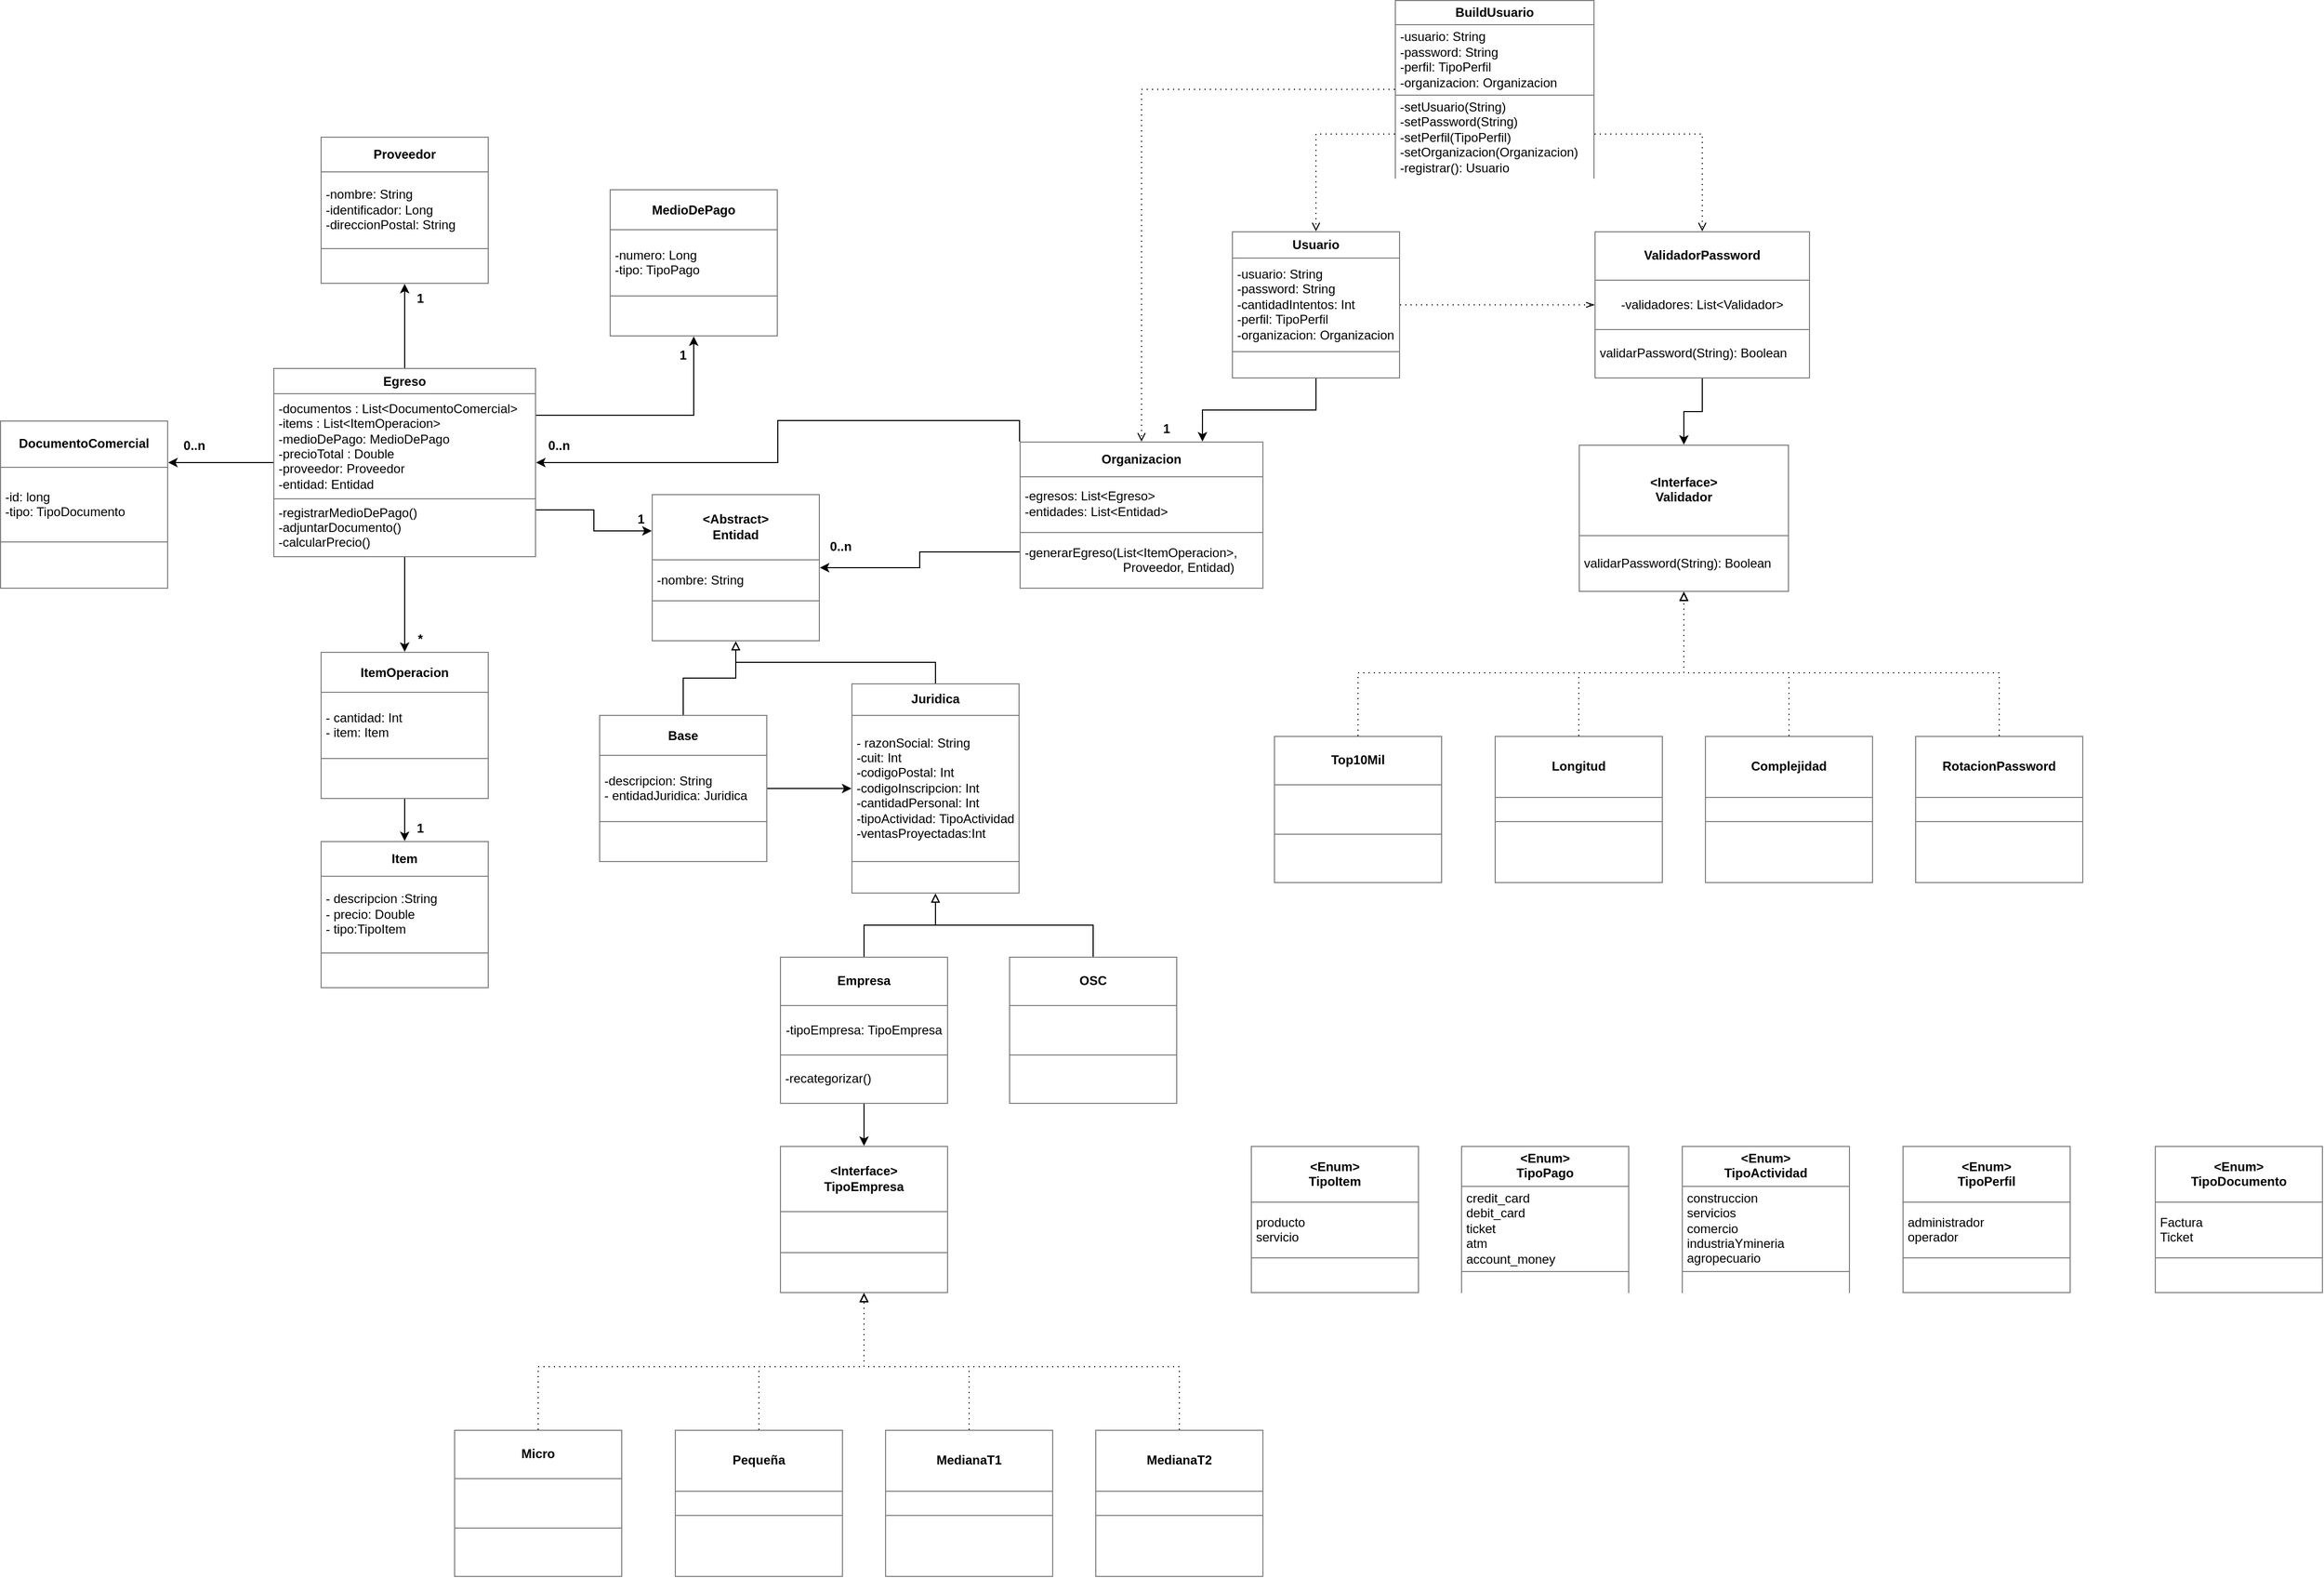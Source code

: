 <mxfile version="13.0.1" type="device"><diagram id="C5RBs43oDa-KdzZeNtuy" name="Page-1"><mxGraphModel dx="3930" dy="2695" grid="1" gridSize="10" guides="1" tooltips="1" connect="1" arrows="1" fold="1" page="1" pageScale="1" pageWidth="2336" pageHeight="1654" math="0" shadow="0"><root><mxCell id="WIyWlLk6GJQsqaUBKTNV-0"/><mxCell id="WIyWlLk6GJQsqaUBKTNV-1" parent="WIyWlLk6GJQsqaUBKTNV-0"/><mxCell id="IGZ9V1pA-fBzqYKsGPED-33" style="edgeStyle=orthogonalEdgeStyle;rounded=0;orthogonalLoop=1;jettySize=auto;html=1;exitX=0.5;exitY=1;exitDx=0;exitDy=0;endArrow=classic;endFill=1;entryX=0.5;entryY=0;entryDx=0;entryDy=0;" parent="WIyWlLk6GJQsqaUBKTNV-1" source="IGZ9V1pA-fBzqYKsGPED-2" target="2_mHJWGtBeyhrtmDmb0h-0" edge="1"><mxGeometry relative="1" as="geometry"/></mxCell><mxCell id="IGZ9V1pA-fBzqYKsGPED-34" style="edgeStyle=orthogonalEdgeStyle;rounded=0;orthogonalLoop=1;jettySize=auto;html=1;exitX=1;exitY=0.75;exitDx=0;exitDy=0;entryX=0;entryY=0.25;entryDx=0;entryDy=0;endArrow=classic;endFill=1;" parent="WIyWlLk6GJQsqaUBKTNV-1" source="IGZ9V1pA-fBzqYKsGPED-2" target="IGZ9V1pA-fBzqYKsGPED-11" edge="1"><mxGeometry relative="1" as="geometry"/></mxCell><mxCell id="IGZ9V1pA-fBzqYKsGPED-36" style="edgeStyle=orthogonalEdgeStyle;rounded=0;orthogonalLoop=1;jettySize=auto;html=1;exitX=0;exitY=0.5;exitDx=0;exitDy=0;entryX=1;entryY=0.25;entryDx=0;entryDy=0;endArrow=classic;endFill=1;" parent="WIyWlLk6GJQsqaUBKTNV-1" source="IGZ9V1pA-fBzqYKsGPED-2" target="IGZ9V1pA-fBzqYKsGPED-4" edge="1"><mxGeometry relative="1" as="geometry"/></mxCell><mxCell id="IGZ9V1pA-fBzqYKsGPED-37" style="edgeStyle=orthogonalEdgeStyle;rounded=0;orthogonalLoop=1;jettySize=auto;html=1;exitX=1;exitY=0.25;exitDx=0;exitDy=0;entryX=0.5;entryY=1;entryDx=0;entryDy=0;endArrow=classic;endFill=1;" parent="WIyWlLk6GJQsqaUBKTNV-1" source="IGZ9V1pA-fBzqYKsGPED-2" target="IGZ9V1pA-fBzqYKsGPED-10" edge="1"><mxGeometry relative="1" as="geometry"/></mxCell><mxCell id="IGZ9V1pA-fBzqYKsGPED-38" style="edgeStyle=orthogonalEdgeStyle;rounded=0;orthogonalLoop=1;jettySize=auto;html=1;exitX=0.5;exitY=0;exitDx=0;exitDy=0;endArrow=classic;endFill=1;" parent="WIyWlLk6GJQsqaUBKTNV-1" source="IGZ9V1pA-fBzqYKsGPED-2" target="IGZ9V1pA-fBzqYKsGPED-3" edge="1"><mxGeometry relative="1" as="geometry"/></mxCell><mxCell id="IGZ9V1pA-fBzqYKsGPED-2" value="&lt;table border=&quot;1&quot; width=&quot;100%&quot; cellpadding=&quot;4&quot; style=&quot;width: 100% ; height: 100% ; border-collapse: collapse&quot;&gt;&lt;tbody&gt;&lt;tr&gt;&lt;th align=&quot;center&quot;&gt;Egreso&lt;/th&gt;&lt;/tr&gt;&lt;tr&gt;&lt;td&gt;-documentos : List&amp;lt;DocumentoComercial&amp;gt;&lt;br&gt;-items : List&amp;lt;ItemOperacion&amp;gt;&lt;br&gt;-medioDePago: MedioDePago&lt;br&gt;-precioTotal : Double&lt;br&gt;-proveedor: Proveedor&lt;br&gt;-entidad: Entidad&lt;/td&gt;&lt;/tr&gt;&lt;tr&gt;&lt;td&gt;-registrarMedioDePago()&lt;br&gt;-adjuntarDocumento()&lt;br&gt;-calcularPrecio()&lt;/td&gt;&lt;/tr&gt;&lt;/tbody&gt;&lt;/table&gt;" style="text;html=1;strokeColor=none;fillColor=none;overflow=fill;" parent="WIyWlLk6GJQsqaUBKTNV-1" vertex="1"><mxGeometry x="310" y="450" width="250" height="180" as="geometry"/></mxCell><mxCell id="IGZ9V1pA-fBzqYKsGPED-3" value="&lt;table border=&quot;1&quot; width=&quot;100%&quot; cellpadding=&quot;4&quot; style=&quot;width: 100% ; height: 100% ; border-collapse: collapse&quot;&gt;&lt;tbody&gt;&lt;tr&gt;&lt;th align=&quot;center&quot;&gt;Proveedor&lt;/th&gt;&lt;/tr&gt;&lt;tr&gt;&lt;td&gt;-nombre: String&lt;br&gt;-identificador: Long&lt;br&gt;-direccionPostal: String&lt;/td&gt;&lt;/tr&gt;&lt;tr&gt;&lt;td align=&quot;center&quot;&gt;&lt;br&gt;&lt;/td&gt;&lt;/tr&gt;&lt;/tbody&gt;&lt;/table&gt;" style="text;html=1;strokeColor=none;fillColor=none;overflow=fill;" parent="WIyWlLk6GJQsqaUBKTNV-1" vertex="1"><mxGeometry x="355" y="230" width="160" height="140" as="geometry"/></mxCell><mxCell id="IGZ9V1pA-fBzqYKsGPED-4" value="&lt;table border=&quot;1&quot; width=&quot;100%&quot; cellpadding=&quot;4&quot; style=&quot;width: 100% ; height: 100% ; border-collapse: collapse&quot;&gt;&lt;tbody&gt;&lt;tr&gt;&lt;th align=&quot;center&quot;&gt;DocumentoComercial&lt;/th&gt;&lt;/tr&gt;&lt;tr&gt;&lt;td&gt;-id: long&lt;br&gt;-tipo: TipoDocumento&lt;/td&gt;&lt;/tr&gt;&lt;tr&gt;&lt;td align=&quot;center&quot;&gt;&lt;br&gt;&lt;/td&gt;&lt;/tr&gt;&lt;/tbody&gt;&lt;/table&gt;" style="text;html=1;strokeColor=none;fillColor=none;overflow=fill;" parent="WIyWlLk6GJQsqaUBKTNV-1" vertex="1"><mxGeometry x="50" y="500" width="160" height="160" as="geometry"/></mxCell><mxCell id="IGZ9V1pA-fBzqYKsGPED-5" value="&lt;table border=&quot;1&quot; width=&quot;100%&quot; cellpadding=&quot;4&quot; style=&quot;width: 100% ; height: 100% ; border-collapse: collapse&quot;&gt;&lt;tbody&gt;&lt;tr&gt;&lt;th align=&quot;center&quot;&gt;Item&lt;/th&gt;&lt;/tr&gt;&lt;tr&gt;&lt;td&gt;- descripcion :String&lt;br&gt;- precio: Double&lt;br&gt;- tipo:TipoItem&lt;/td&gt;&lt;/tr&gt;&lt;tr&gt;&lt;td align=&quot;center&quot;&gt;&lt;br&gt;&lt;/td&gt;&lt;/tr&gt;&lt;/tbody&gt;&lt;/table&gt;" style="text;html=1;strokeColor=none;fillColor=none;overflow=fill;" parent="WIyWlLk6GJQsqaUBKTNV-1" vertex="1"><mxGeometry x="355" y="900" width="160" height="140" as="geometry"/></mxCell><mxCell id="IGZ9V1pA-fBzqYKsGPED-8" value="&lt;table border=&quot;1&quot; width=&quot;100%&quot; cellpadding=&quot;4&quot; style=&quot;width: 100% ; height: 100% ; border-collapse: collapse&quot;&gt;&lt;tbody&gt;&lt;tr&gt;&lt;th align=&quot;center&quot;&gt;&amp;lt;Enum&amp;gt;&lt;br&gt;TipoItem&lt;br&gt;&lt;/th&gt;&lt;/tr&gt;&lt;tr&gt;&lt;td&gt;producto&lt;br&gt;servicio&lt;/td&gt;&lt;/tr&gt;&lt;tr&gt;&lt;td align=&quot;center&quot;&gt;&lt;br&gt;&lt;/td&gt;&lt;/tr&gt;&lt;/tbody&gt;&lt;/table&gt;" style="text;html=1;strokeColor=none;fillColor=none;overflow=fill;" parent="WIyWlLk6GJQsqaUBKTNV-1" vertex="1"><mxGeometry x="1240" y="1190" width="160" height="140" as="geometry"/></mxCell><mxCell id="IGZ9V1pA-fBzqYKsGPED-9" value="&lt;table border=&quot;1&quot; width=&quot;100%&quot; cellpadding=&quot;4&quot; style=&quot;width: 100% ; height: 100% ; border-collapse: collapse&quot;&gt;&lt;tbody&gt;&lt;tr&gt;&lt;th align=&quot;center&quot;&gt;&amp;lt;Enum&amp;gt;&lt;br&gt;TipoPago&lt;/th&gt;&lt;/tr&gt;&lt;tr&gt;&lt;td&gt;&lt;span style=&quot;font-size: 12.25px&quot;&gt;credit_card&lt;br&gt;&lt;/span&gt;debit_card&lt;br&gt;ticket&lt;br&gt;atm&lt;br&gt;account_money&lt;br&gt;&lt;/td&gt;&lt;/tr&gt;&lt;tr&gt;&lt;td align=&quot;center&quot;&gt;&lt;br&gt;&lt;/td&gt;&lt;/tr&gt;&lt;/tbody&gt;&lt;/table&gt;" style="text;html=1;strokeColor=none;fillColor=none;overflow=fill;" parent="WIyWlLk6GJQsqaUBKTNV-1" vertex="1"><mxGeometry x="1440" y="1190" width="160" height="140" as="geometry"/></mxCell><mxCell id="IGZ9V1pA-fBzqYKsGPED-10" value="&lt;table border=&quot;1&quot; width=&quot;100%&quot; cellpadding=&quot;4&quot; style=&quot;width: 100% ; height: 100% ; border-collapse: collapse&quot;&gt;&lt;tbody&gt;&lt;tr&gt;&lt;th align=&quot;center&quot;&gt;MedioDePago&lt;/th&gt;&lt;/tr&gt;&lt;tr&gt;&lt;td&gt;-numero: Long&lt;br&gt;-tipo: TipoPago&lt;/td&gt;&lt;/tr&gt;&lt;tr&gt;&lt;td align=&quot;center&quot;&gt;&lt;br&gt;&lt;/td&gt;&lt;/tr&gt;&lt;/tbody&gt;&lt;/table&gt;" style="text;html=1;strokeColor=none;fillColor=none;overflow=fill;" parent="WIyWlLk6GJQsqaUBKTNV-1" vertex="1"><mxGeometry x="630" y="280" width="160" height="140" as="geometry"/></mxCell><mxCell id="IGZ9V1pA-fBzqYKsGPED-11" value="&lt;table border=&quot;1&quot; width=&quot;100%&quot; cellpadding=&quot;4&quot; style=&quot;width: 100% ; height: 100% ; border-collapse: collapse&quot;&gt;&lt;tbody&gt;&lt;tr&gt;&lt;th align=&quot;center&quot;&gt;&amp;lt;Abstract&amp;gt;&lt;br&gt;Entidad&lt;/th&gt;&lt;/tr&gt;&lt;tr&gt;&lt;td&gt;-nombre: String&lt;/td&gt;&lt;/tr&gt;&lt;tr&gt;&lt;td align=&quot;center&quot;&gt;&lt;br&gt;&lt;/td&gt;&lt;/tr&gt;&lt;/tbody&gt;&lt;/table&gt;" style="text;html=1;strokeColor=none;fillColor=none;overflow=fill;" parent="WIyWlLk6GJQsqaUBKTNV-1" vertex="1"><mxGeometry x="670" y="570" width="160" height="140" as="geometry"/></mxCell><mxCell id="IGZ9V1pA-fBzqYKsGPED-15" value="" style="edgeStyle=orthogonalEdgeStyle;rounded=0;orthogonalLoop=1;jettySize=auto;html=1;" parent="WIyWlLk6GJQsqaUBKTNV-1" source="IGZ9V1pA-fBzqYKsGPED-12" target="IGZ9V1pA-fBzqYKsGPED-14" edge="1"><mxGeometry relative="1" as="geometry"/></mxCell><mxCell id="ZgGTMpGVi06m981hyCcq-0" style="edgeStyle=orthogonalEdgeStyle;rounded=0;orthogonalLoop=1;jettySize=auto;html=1;exitX=0.5;exitY=0;exitDx=0;exitDy=0;entryX=0.5;entryY=1;entryDx=0;entryDy=0;endArrow=block;endFill=0;" parent="WIyWlLk6GJQsqaUBKTNV-1" source="IGZ9V1pA-fBzqYKsGPED-12" target="IGZ9V1pA-fBzqYKsGPED-11" edge="1"><mxGeometry relative="1" as="geometry"/></mxCell><mxCell id="IGZ9V1pA-fBzqYKsGPED-12" value="&lt;table border=&quot;1&quot; width=&quot;100%&quot; cellpadding=&quot;4&quot; style=&quot;width: 100% ; height: 100% ; border-collapse: collapse&quot;&gt;&lt;tbody&gt;&lt;tr&gt;&lt;th align=&quot;center&quot;&gt;Base&lt;/th&gt;&lt;/tr&gt;&lt;tr&gt;&lt;td&gt;-descripcion: String&lt;br&gt;- entidadJuridica: Juridica&lt;/td&gt;&lt;/tr&gt;&lt;tr&gt;&lt;td align=&quot;center&quot;&gt;&lt;br&gt;&lt;/td&gt;&lt;/tr&gt;&lt;/tbody&gt;&lt;/table&gt;" style="text;html=1;strokeColor=none;fillColor=none;overflow=fill;" parent="WIyWlLk6GJQsqaUBKTNV-1" vertex="1"><mxGeometry x="620" y="780" width="160" height="140" as="geometry"/></mxCell><mxCell id="ZgGTMpGVi06m981hyCcq-4" style="edgeStyle=orthogonalEdgeStyle;rounded=0;orthogonalLoop=1;jettySize=auto;html=1;exitX=0.5;exitY=0;exitDx=0;exitDy=0;entryX=0.5;entryY=1;entryDx=0;entryDy=0;endArrow=block;endFill=0;" parent="WIyWlLk6GJQsqaUBKTNV-1" source="IGZ9V1pA-fBzqYKsGPED-14" target="IGZ9V1pA-fBzqYKsGPED-11" edge="1"><mxGeometry relative="1" as="geometry"><Array as="points"><mxPoint x="940" y="730"/><mxPoint x="750" y="730"/></Array></mxGeometry></mxCell><mxCell id="IGZ9V1pA-fBzqYKsGPED-14" value="&lt;table border=&quot;1&quot; width=&quot;100%&quot; cellpadding=&quot;4&quot; style=&quot;width: 100% ; height: 100% ; border-collapse: collapse&quot;&gt;&lt;tbody&gt;&lt;tr&gt;&lt;th align=&quot;center&quot;&gt;Juridica&lt;/th&gt;&lt;/tr&gt;&lt;tr&gt;&lt;td&gt;- razonSocial: String&lt;br&gt;-cuit: Int&lt;br&gt;-codigoPostal: Int&lt;br&gt;-codigoInscripcion: Int&lt;br&gt;-cantidadPersonal: Int&lt;br&gt;-tipoActividad: TipoActividad&lt;br&gt;-ventasProyectadas:Int&lt;/td&gt;&lt;/tr&gt;&lt;tr&gt;&lt;td align=&quot;center&quot;&gt;&lt;br&gt;&lt;/td&gt;&lt;/tr&gt;&lt;/tbody&gt;&lt;/table&gt;" style="text;html=1;strokeColor=none;fillColor=none;overflow=fill;" parent="WIyWlLk6GJQsqaUBKTNV-1" vertex="1"><mxGeometry x="860" y="750" width="160" height="200" as="geometry"/></mxCell><mxCell id="IGZ9V1pA-fBzqYKsGPED-16" value="&lt;table border=&quot;1&quot; width=&quot;100%&quot; cellpadding=&quot;4&quot; style=&quot;width: 100% ; height: 100% ; border-collapse: collapse&quot;&gt;&lt;tbody&gt;&lt;tr&gt;&lt;th align=&quot;center&quot;&gt;&amp;lt;Enum&amp;gt;&lt;br&gt;TipoActividad&lt;/th&gt;&lt;/tr&gt;&lt;tr&gt;&lt;td&gt;construccion&lt;br&gt;servicios&lt;br&gt;comercio&lt;br&gt;industriaYmineria&lt;br&gt;agropecuario&lt;/td&gt;&lt;/tr&gt;&lt;tr&gt;&lt;td align=&quot;center&quot;&gt;&lt;br&gt;&lt;/td&gt;&lt;/tr&gt;&lt;/tbody&gt;&lt;/table&gt;" style="text;html=1;strokeColor=none;fillColor=none;overflow=fill;" parent="WIyWlLk6GJQsqaUBKTNV-1" vertex="1"><mxGeometry x="1650" y="1190" width="160" height="140" as="geometry"/></mxCell><mxCell id="IGZ9V1pA-fBzqYKsGPED-27" style="edgeStyle=orthogonalEdgeStyle;rounded=0;orthogonalLoop=1;jettySize=auto;html=1;entryX=0.5;entryY=1;entryDx=0;entryDy=0;endArrow=block;endFill=0;" parent="WIyWlLk6GJQsqaUBKTNV-1" source="IGZ9V1pA-fBzqYKsGPED-17" target="IGZ9V1pA-fBzqYKsGPED-14" edge="1"><mxGeometry relative="1" as="geometry"/></mxCell><mxCell id="ZgGTMpGVi06m981hyCcq-23" style="edgeStyle=orthogonalEdgeStyle;rounded=0;orthogonalLoop=1;jettySize=auto;html=1;exitX=0.5;exitY=1;exitDx=0;exitDy=0;entryX=0.5;entryY=0;entryDx=0;entryDy=0;startArrow=none;startFill=0;endArrow=classic;endFill=1;" parent="WIyWlLk6GJQsqaUBKTNV-1" source="IGZ9V1pA-fBzqYKsGPED-17" target="ZgGTMpGVi06m981hyCcq-20" edge="1"><mxGeometry relative="1" as="geometry"/></mxCell><mxCell id="IGZ9V1pA-fBzqYKsGPED-17" value="&lt;table border=&quot;1&quot; width=&quot;100%&quot; cellpadding=&quot;4&quot; style=&quot;width: 100% ; height: 100% ; border-collapse: collapse&quot;&gt;&lt;tbody&gt;&lt;tr&gt;&lt;th align=&quot;center&quot;&gt;Empresa&lt;/th&gt;&lt;/tr&gt;&lt;tr&gt;&lt;td align=&quot;center&quot;&gt;-tipoEmpresa: TipoEmpresa&lt;/td&gt;&lt;/tr&gt;&lt;tr&gt;&lt;td&gt;-recategorizar()&lt;/td&gt;&lt;/tr&gt;&lt;/tbody&gt;&lt;/table&gt;" style="text;html=1;strokeColor=none;fillColor=none;overflow=fill;" parent="WIyWlLk6GJQsqaUBKTNV-1" vertex="1"><mxGeometry x="792" y="1010" width="160" height="140" as="geometry"/></mxCell><mxCell id="IGZ9V1pA-fBzqYKsGPED-28" style="edgeStyle=orthogonalEdgeStyle;rounded=0;orthogonalLoop=1;jettySize=auto;html=1;endArrow=block;endFill=0;" parent="WIyWlLk6GJQsqaUBKTNV-1" source="IGZ9V1pA-fBzqYKsGPED-18" edge="1"><mxGeometry relative="1" as="geometry"><mxPoint x="940" y="950" as="targetPoint"/><Array as="points"><mxPoint x="1090" y="980"/><mxPoint x="940" y="980"/></Array></mxGeometry></mxCell><mxCell id="IGZ9V1pA-fBzqYKsGPED-18" value="&lt;table border=&quot;1&quot; width=&quot;100%&quot; cellpadding=&quot;4&quot; style=&quot;width: 100% ; height: 100% ; border-collapse: collapse&quot;&gt;&lt;tbody&gt;&lt;tr&gt;&lt;th align=&quot;center&quot;&gt;OSC&lt;/th&gt;&lt;/tr&gt;&lt;tr&gt;&lt;td align=&quot;center&quot;&gt;&lt;br&gt;&lt;/td&gt;&lt;/tr&gt;&lt;tr&gt;&lt;td align=&quot;center&quot;&gt;&lt;br&gt;&lt;/td&gt;&lt;/tr&gt;&lt;/tbody&gt;&lt;/table&gt;" style="text;html=1;strokeColor=none;fillColor=none;overflow=fill;" parent="WIyWlLk6GJQsqaUBKTNV-1" vertex="1"><mxGeometry x="1010" y="1010" width="160" height="140" as="geometry"/></mxCell><mxCell id="IGZ9V1pA-fBzqYKsGPED-23" style="edgeStyle=orthogonalEdgeStyle;rounded=0;orthogonalLoop=1;jettySize=auto;html=1;entryX=0.5;entryY=1;entryDx=0;entryDy=0;endArrow=block;endFill=0;dashed=1;dashPattern=1 4;" parent="WIyWlLk6GJQsqaUBKTNV-1" source="IGZ9V1pA-fBzqYKsGPED-19" target="ZgGTMpGVi06m981hyCcq-10" edge="1"><mxGeometry relative="1" as="geometry"><Array as="points"><mxPoint x="1342" y="740"/><mxPoint x="1652" y="740"/></Array></mxGeometry></mxCell><mxCell id="IGZ9V1pA-fBzqYKsGPED-19" value="&lt;table border=&quot;1&quot; width=&quot;100%&quot; cellpadding=&quot;4&quot; style=&quot;width: 100% ; height: 100% ; border-collapse: collapse&quot;&gt;&lt;tbody&gt;&lt;tr&gt;&lt;th align=&quot;center&quot;&gt;Top10Mil&lt;/th&gt;&lt;/tr&gt;&lt;tr&gt;&lt;td align=&quot;center&quot;&gt;&lt;br&gt;&lt;/td&gt;&lt;/tr&gt;&lt;tr&gt;&lt;td align=&quot;center&quot;&gt;&lt;br&gt;&lt;/td&gt;&lt;/tr&gt;&lt;/tbody&gt;&lt;/table&gt;" style="text;html=1;strokeColor=none;fillColor=none;overflow=fill;" parent="WIyWlLk6GJQsqaUBKTNV-1" vertex="1"><mxGeometry x="1262" y="800" width="160" height="140" as="geometry"/></mxCell><mxCell id="IGZ9V1pA-fBzqYKsGPED-24" style="edgeStyle=orthogonalEdgeStyle;rounded=0;orthogonalLoop=1;jettySize=auto;html=1;endArrow=block;endFill=0;entryX=0.5;entryY=1;entryDx=0;entryDy=0;dashed=1;dashPattern=1 4;" parent="WIyWlLk6GJQsqaUBKTNV-1" source="IGZ9V1pA-fBzqYKsGPED-20" target="ZgGTMpGVi06m981hyCcq-10" edge="1"><mxGeometry relative="1" as="geometry"><mxPoint x="930" y="1120" as="targetPoint"/><Array as="points"><mxPoint x="1552" y="740"/><mxPoint x="1652" y="740"/></Array></mxGeometry></mxCell><mxCell id="IGZ9V1pA-fBzqYKsGPED-20" value="&lt;table border=&quot;1&quot; width=&quot;100%&quot; cellpadding=&quot;4&quot; style=&quot;width: 100% ; height: 100% ; border-collapse: collapse&quot;&gt;&lt;tbody&gt;&lt;tr&gt;&lt;th align=&quot;center&quot;&gt;Longitud&lt;/th&gt;&lt;/tr&gt;&lt;tr&gt;&lt;td align=&quot;center&quot;&gt;&lt;/td&gt;&lt;/tr&gt;&lt;tr&gt;&lt;td align=&quot;center&quot;&gt;&lt;br&gt;&lt;/td&gt;&lt;/tr&gt;&lt;/tbody&gt;&lt;/table&gt;" style="text;html=1;strokeColor=none;fillColor=none;overflow=fill;" parent="WIyWlLk6GJQsqaUBKTNV-1" vertex="1"><mxGeometry x="1472" y="800" width="160" height="140" as="geometry"/></mxCell><mxCell id="IGZ9V1pA-fBzqYKsGPED-25" style="edgeStyle=orthogonalEdgeStyle;rounded=0;orthogonalLoop=1;jettySize=auto;html=1;endArrow=block;endFill=0;entryX=0.5;entryY=1;entryDx=0;entryDy=0;dashed=1;dashPattern=1 4;" parent="WIyWlLk6GJQsqaUBKTNV-1" source="IGZ9V1pA-fBzqYKsGPED-21" target="ZgGTMpGVi06m981hyCcq-10" edge="1"><mxGeometry relative="1" as="geometry"><mxPoint x="930" y="1120" as="targetPoint"/><Array as="points"><mxPoint x="1752" y="740"/><mxPoint x="1652" y="740"/></Array></mxGeometry></mxCell><mxCell id="IGZ9V1pA-fBzqYKsGPED-21" value="&lt;table border=&quot;1&quot; width=&quot;100%&quot; cellpadding=&quot;4&quot; style=&quot;width: 100% ; height: 100% ; border-collapse: collapse&quot;&gt;&lt;tbody&gt;&lt;tr&gt;&lt;th align=&quot;center&quot;&gt;Complejidad&lt;/th&gt;&lt;/tr&gt;&lt;tr&gt;&lt;td align=&quot;center&quot;&gt;&lt;/td&gt;&lt;/tr&gt;&lt;tr&gt;&lt;td align=&quot;center&quot;&gt;&lt;br&gt;&lt;/td&gt;&lt;/tr&gt;&lt;/tbody&gt;&lt;/table&gt;" style="text;html=1;strokeColor=none;fillColor=none;overflow=fill;" parent="WIyWlLk6GJQsqaUBKTNV-1" vertex="1"><mxGeometry x="1672" y="800" width="160" height="140" as="geometry"/></mxCell><mxCell id="IGZ9V1pA-fBzqYKsGPED-26" style="edgeStyle=orthogonalEdgeStyle;rounded=0;orthogonalLoop=1;jettySize=auto;html=1;endArrow=block;endFill=0;exitX=0.5;exitY=0;exitDx=0;exitDy=0;entryX=0.5;entryY=1;entryDx=0;entryDy=0;dashed=1;dashPattern=1 4;" parent="WIyWlLk6GJQsqaUBKTNV-1" source="IGZ9V1pA-fBzqYKsGPED-22" target="ZgGTMpGVi06m981hyCcq-10" edge="1"><mxGeometry relative="1" as="geometry"><mxPoint x="930" y="1100.0" as="targetPoint"/><mxPoint x="1310" y="1240.0" as="sourcePoint"/><Array as="points"><mxPoint x="1952" y="740"/><mxPoint x="1652" y="740"/></Array></mxGeometry></mxCell><mxCell id="IGZ9V1pA-fBzqYKsGPED-22" value="&lt;table border=&quot;1&quot; width=&quot;100%&quot; cellpadding=&quot;4&quot; style=&quot;width: 100% ; height: 100% ; border-collapse: collapse&quot;&gt;&lt;tbody&gt;&lt;tr&gt;&lt;th align=&quot;center&quot;&gt;RotacionPassword&lt;/th&gt;&lt;/tr&gt;&lt;tr&gt;&lt;td align=&quot;center&quot;&gt;&lt;/td&gt;&lt;/tr&gt;&lt;tr&gt;&lt;td align=&quot;center&quot;&gt;&lt;br&gt;&lt;/td&gt;&lt;/tr&gt;&lt;/tbody&gt;&lt;/table&gt;" style="text;html=1;strokeColor=none;fillColor=none;overflow=fill;" parent="WIyWlLk6GJQsqaUBKTNV-1" vertex="1"><mxGeometry x="1872" y="800" width="160" height="140" as="geometry"/></mxCell><mxCell id="ZgGTMpGVi06m981hyCcq-21" style="edgeStyle=orthogonalEdgeStyle;rounded=0;orthogonalLoop=1;jettySize=auto;html=1;exitX=1;exitY=0.5;exitDx=0;exitDy=0;entryX=0;entryY=0.5;entryDx=0;entryDy=0;dashed=1;dashPattern=1 4;startArrow=none;startFill=0;endArrow=openThin;endFill=0;" parent="WIyWlLk6GJQsqaUBKTNV-1" source="IGZ9V1pA-fBzqYKsGPED-29" target="ZgGTMpGVi06m981hyCcq-11" edge="1"><mxGeometry relative="1" as="geometry"/></mxCell><mxCell id="IGZ9V1pA-fBzqYKsGPED-29" value="&lt;table border=&quot;1&quot; width=&quot;100%&quot; cellpadding=&quot;4&quot; style=&quot;width: 100% ; height: 100% ; border-collapse: collapse&quot;&gt;&lt;tbody&gt;&lt;tr&gt;&lt;th align=&quot;center&quot;&gt;Usuario&lt;/th&gt;&lt;/tr&gt;&lt;tr&gt;&lt;td&gt;-usuario: String&lt;br&gt;-password: String&lt;br&gt;-cantidadIntentos: Int&lt;br&gt;-perfil: TipoPerfil&lt;br&gt;-organizacion: Organizacion&lt;/td&gt;&lt;/tr&gt;&lt;tr&gt;&lt;td&gt;&lt;br&gt;&lt;/td&gt;&lt;/tr&gt;&lt;/tbody&gt;&lt;/table&gt;" style="text;html=1;strokeColor=none;fillColor=none;overflow=fill;" parent="WIyWlLk6GJQsqaUBKTNV-1" vertex="1"><mxGeometry x="1222" y="320" width="160" height="140" as="geometry"/></mxCell><mxCell id="IGZ9V1pA-fBzqYKsGPED-30" value="&lt;table border=&quot;1&quot; width=&quot;100%&quot; cellpadding=&quot;4&quot; style=&quot;width: 100% ; height: 100% ; border-collapse: collapse&quot;&gt;&lt;tbody&gt;&lt;tr&gt;&lt;th align=&quot;center&quot;&gt;&amp;lt;Enum&amp;gt;&lt;br&gt;TipoPerfil&lt;/th&gt;&lt;/tr&gt;&lt;tr&gt;&lt;td&gt;administrador&lt;br&gt;operador&lt;/td&gt;&lt;/tr&gt;&lt;tr&gt;&lt;td align=&quot;center&quot;&gt;&lt;br&gt;&lt;/td&gt;&lt;/tr&gt;&lt;/tbody&gt;&lt;/table&gt;" style="text;html=1;strokeColor=none;fillColor=none;overflow=fill;" parent="WIyWlLk6GJQsqaUBKTNV-1" vertex="1"><mxGeometry x="1860" y="1190" width="160" height="140" as="geometry"/></mxCell><mxCell id="IGZ9V1pA-fBzqYKsGPED-40" value="1" style="text;align=center;fontStyle=1;verticalAlign=middle;spacingLeft=3;spacingRight=3;strokeColor=none;rotatable=0;points=[[0,0.5],[1,0.5]];portConstraint=eastwest;" parent="WIyWlLk6GJQsqaUBKTNV-1" vertex="1"><mxGeometry x="650" y="580" width="20" height="26" as="geometry"/></mxCell><mxCell id="IGZ9V1pA-fBzqYKsGPED-41" value="1" style="text;align=center;fontStyle=1;verticalAlign=middle;spacingLeft=3;spacingRight=3;strokeColor=none;rotatable=0;points=[[0,0.5],[1,0.5]];portConstraint=eastwest;" parent="WIyWlLk6GJQsqaUBKTNV-1" vertex="1"><mxGeometry x="690" y="424" width="20" height="26" as="geometry"/></mxCell><mxCell id="IGZ9V1pA-fBzqYKsGPED-43" value="1" style="text;align=center;fontStyle=1;verticalAlign=middle;spacingLeft=3;spacingRight=3;strokeColor=none;rotatable=0;points=[[0,0.5],[1,0.5]];portConstraint=eastwest;" parent="WIyWlLk6GJQsqaUBKTNV-1" vertex="1"><mxGeometry x="440" y="370" width="20" height="26" as="geometry"/></mxCell><mxCell id="IGZ9V1pA-fBzqYKsGPED-44" value="0..n" style="text;align=center;fontStyle=1;verticalAlign=middle;spacingLeft=3;spacingRight=3;strokeColor=none;rotatable=0;points=[[0,0.5],[1,0.5]];portConstraint=eastwest;" parent="WIyWlLk6GJQsqaUBKTNV-1" vertex="1"><mxGeometry x="210" y="510" width="50" height="26" as="geometry"/></mxCell><mxCell id="IGZ9V1pA-fBzqYKsGPED-45" value="*" style="text;align=center;fontStyle=1;verticalAlign=middle;spacingLeft=3;spacingRight=3;strokeColor=none;rotatable=0;points=[[0,0.5],[1,0.5]];portConstraint=eastwest;" parent="WIyWlLk6GJQsqaUBKTNV-1" vertex="1"><mxGeometry x="440" y="694" width="20" height="26" as="geometry"/></mxCell><mxCell id="2_mHJWGtBeyhrtmDmb0h-2" value="" style="edgeStyle=orthogonalEdgeStyle;rounded=0;orthogonalLoop=1;jettySize=auto;html=1;" parent="WIyWlLk6GJQsqaUBKTNV-1" source="2_mHJWGtBeyhrtmDmb0h-0" target="IGZ9V1pA-fBzqYKsGPED-5" edge="1"><mxGeometry relative="1" as="geometry"><mxPoint x="275" y="790" as="targetPoint"/></mxGeometry></mxCell><mxCell id="2_mHJWGtBeyhrtmDmb0h-0" value="&lt;table border=&quot;1&quot; width=&quot;100%&quot; cellpadding=&quot;4&quot; style=&quot;width: 100% ; height: 100% ; border-collapse: collapse&quot;&gt;&lt;tbody&gt;&lt;tr&gt;&lt;th align=&quot;center&quot;&gt;ItemOperacion&lt;/th&gt;&lt;/tr&gt;&lt;tr&gt;&lt;td&gt;- cantidad: Int&lt;br&gt;- item: Item&lt;/td&gt;&lt;/tr&gt;&lt;tr&gt;&lt;td align=&quot;center&quot;&gt;&lt;br&gt;&lt;/td&gt;&lt;/tr&gt;&lt;/tbody&gt;&lt;/table&gt;" style="text;html=1;strokeColor=none;fillColor=none;overflow=fill;" parent="WIyWlLk6GJQsqaUBKTNV-1" vertex="1"><mxGeometry x="355" y="720" width="160" height="140" as="geometry"/></mxCell><mxCell id="2_mHJWGtBeyhrtmDmb0h-3" value="1" style="text;align=center;fontStyle=1;verticalAlign=middle;spacingLeft=3;spacingRight=3;strokeColor=none;rotatable=0;points=[[0,0.5],[1,0.5]];portConstraint=eastwest;" parent="WIyWlLk6GJQsqaUBKTNV-1" vertex="1"><mxGeometry x="440" y="874" width="20" height="26" as="geometry"/></mxCell><mxCell id="ZgGTMpGVi06m981hyCcq-10" value="&lt;table border=&quot;1&quot; width=&quot;100%&quot; cellpadding=&quot;4&quot; style=&quot;width: 100% ; height: 100% ; border-collapse: collapse&quot;&gt;&lt;tbody&gt;&lt;tr&gt;&lt;th align=&quot;center&quot;&gt;&amp;lt;Interface&amp;gt;&lt;br&gt;Validador&lt;br&gt;&lt;/th&gt;&lt;/tr&gt;&lt;tr&gt;&lt;td&gt;validarPassword(String): Boolean&lt;/td&gt;&lt;/tr&gt;&lt;/tbody&gt;&lt;/table&gt;" style="text;html=1;strokeColor=none;fillColor=none;overflow=fill;" parent="WIyWlLk6GJQsqaUBKTNV-1" vertex="1"><mxGeometry x="1552" y="523" width="200" height="140" as="geometry"/></mxCell><mxCell id="ZgGTMpGVi06m981hyCcq-22" style="edgeStyle=orthogonalEdgeStyle;rounded=0;orthogonalLoop=1;jettySize=auto;html=1;exitX=0.5;exitY=1;exitDx=0;exitDy=0;entryX=0.5;entryY=0;entryDx=0;entryDy=0;startArrow=none;startFill=0;endArrow=classic;endFill=1;" parent="WIyWlLk6GJQsqaUBKTNV-1" source="ZgGTMpGVi06m981hyCcq-11" target="ZgGTMpGVi06m981hyCcq-10" edge="1"><mxGeometry relative="1" as="geometry"/></mxCell><mxCell id="ZgGTMpGVi06m981hyCcq-11" value="&lt;table border=&quot;1&quot; width=&quot;100%&quot; cellpadding=&quot;4&quot; style=&quot;width: 100% ; height: 100% ; border-collapse: collapse&quot;&gt;&lt;tbody&gt;&lt;tr&gt;&lt;th align=&quot;center&quot;&gt;ValidadorPassword&lt;/th&gt;&lt;/tr&gt;&lt;tr&gt;&lt;td align=&quot;center&quot;&gt;-validadores: List&amp;lt;Validador&amp;gt;&lt;/td&gt;&lt;/tr&gt;&lt;tr&gt;&lt;td&gt;validarPassword(String): Boolean&lt;/td&gt;&lt;/tr&gt;&lt;/tbody&gt;&lt;/table&gt;" style="text;html=1;strokeColor=none;fillColor=none;overflow=fill;" parent="WIyWlLk6GJQsqaUBKTNV-1" vertex="1"><mxGeometry x="1567" y="320" width="205" height="140" as="geometry"/></mxCell><mxCell id="ZgGTMpGVi06m981hyCcq-12" style="edgeStyle=orthogonalEdgeStyle;rounded=0;orthogonalLoop=1;jettySize=auto;html=1;entryX=0.5;entryY=1;entryDx=0;entryDy=0;endArrow=block;endFill=0;dashed=1;dashPattern=1 4;" parent="WIyWlLk6GJQsqaUBKTNV-1" source="ZgGTMpGVi06m981hyCcq-13" target="ZgGTMpGVi06m981hyCcq-20" edge="1"><mxGeometry relative="1" as="geometry"><Array as="points"><mxPoint x="562" y="1400"/><mxPoint x="872" y="1400"/></Array></mxGeometry></mxCell><mxCell id="ZgGTMpGVi06m981hyCcq-13" value="&lt;table border=&quot;1&quot; width=&quot;100%&quot; cellpadding=&quot;4&quot; style=&quot;width: 100% ; height: 100% ; border-collapse: collapse&quot;&gt;&lt;tbody&gt;&lt;tr&gt;&lt;th align=&quot;center&quot;&gt;Micro&lt;/th&gt;&lt;/tr&gt;&lt;tr&gt;&lt;td align=&quot;center&quot;&gt;&lt;br&gt;&lt;/td&gt;&lt;/tr&gt;&lt;tr&gt;&lt;td align=&quot;center&quot;&gt;&lt;br&gt;&lt;/td&gt;&lt;/tr&gt;&lt;/tbody&gt;&lt;/table&gt;" style="text;html=1;strokeColor=none;fillColor=none;overflow=fill;" parent="WIyWlLk6GJQsqaUBKTNV-1" vertex="1"><mxGeometry x="482" y="1460" width="160" height="140" as="geometry"/></mxCell><mxCell id="ZgGTMpGVi06m981hyCcq-14" style="edgeStyle=orthogonalEdgeStyle;rounded=0;orthogonalLoop=1;jettySize=auto;html=1;endArrow=block;endFill=0;entryX=0.5;entryY=1;entryDx=0;entryDy=0;dashed=1;dashPattern=1 4;" parent="WIyWlLk6GJQsqaUBKTNV-1" source="ZgGTMpGVi06m981hyCcq-15" target="ZgGTMpGVi06m981hyCcq-20" edge="1"><mxGeometry relative="1" as="geometry"><mxPoint x="150" y="1780" as="targetPoint"/><Array as="points"><mxPoint x="772" y="1400"/><mxPoint x="872" y="1400"/></Array></mxGeometry></mxCell><mxCell id="ZgGTMpGVi06m981hyCcq-15" value="&lt;table border=&quot;1&quot; width=&quot;100%&quot; cellpadding=&quot;4&quot; style=&quot;width: 100% ; height: 100% ; border-collapse: collapse&quot;&gt;&lt;tbody&gt;&lt;tr&gt;&lt;th align=&quot;center&quot;&gt;Pequeña&lt;/th&gt;&lt;/tr&gt;&lt;tr&gt;&lt;td align=&quot;center&quot;&gt;&lt;/td&gt;&lt;/tr&gt;&lt;tr&gt;&lt;td align=&quot;center&quot;&gt;&lt;br&gt;&lt;/td&gt;&lt;/tr&gt;&lt;/tbody&gt;&lt;/table&gt;" style="text;html=1;strokeColor=none;fillColor=none;overflow=fill;" parent="WIyWlLk6GJQsqaUBKTNV-1" vertex="1"><mxGeometry x="692" y="1460" width="160" height="140" as="geometry"/></mxCell><mxCell id="ZgGTMpGVi06m981hyCcq-16" style="edgeStyle=orthogonalEdgeStyle;rounded=0;orthogonalLoop=1;jettySize=auto;html=1;endArrow=block;endFill=0;entryX=0.5;entryY=1;entryDx=0;entryDy=0;dashed=1;dashPattern=1 4;" parent="WIyWlLk6GJQsqaUBKTNV-1" source="ZgGTMpGVi06m981hyCcq-17" target="ZgGTMpGVi06m981hyCcq-20" edge="1"><mxGeometry relative="1" as="geometry"><mxPoint x="150" y="1780" as="targetPoint"/><Array as="points"><mxPoint x="972" y="1400"/><mxPoint x="872" y="1400"/></Array></mxGeometry></mxCell><mxCell id="ZgGTMpGVi06m981hyCcq-17" value="&lt;table border=&quot;1&quot; width=&quot;100%&quot; cellpadding=&quot;4&quot; style=&quot;width: 100% ; height: 100% ; border-collapse: collapse&quot;&gt;&lt;tbody&gt;&lt;tr&gt;&lt;th align=&quot;center&quot;&gt;MedianaT1&lt;/th&gt;&lt;/tr&gt;&lt;tr&gt;&lt;td align=&quot;center&quot;&gt;&lt;/td&gt;&lt;/tr&gt;&lt;tr&gt;&lt;td align=&quot;center&quot;&gt;&lt;br&gt;&lt;/td&gt;&lt;/tr&gt;&lt;/tbody&gt;&lt;/table&gt;" style="text;html=1;strokeColor=none;fillColor=none;overflow=fill;" parent="WIyWlLk6GJQsqaUBKTNV-1" vertex="1"><mxGeometry x="892" y="1460" width="160" height="140" as="geometry"/></mxCell><mxCell id="ZgGTMpGVi06m981hyCcq-18" style="edgeStyle=orthogonalEdgeStyle;rounded=0;orthogonalLoop=1;jettySize=auto;html=1;endArrow=block;endFill=0;exitX=0.5;exitY=0;exitDx=0;exitDy=0;entryX=0.5;entryY=1;entryDx=0;entryDy=0;dashed=1;dashPattern=1 4;" parent="WIyWlLk6GJQsqaUBKTNV-1" source="ZgGTMpGVi06m981hyCcq-19" target="ZgGTMpGVi06m981hyCcq-20" edge="1"><mxGeometry relative="1" as="geometry"><mxPoint x="150" y="1760.0" as="targetPoint"/><mxPoint x="530" y="1900.0" as="sourcePoint"/><Array as="points"><mxPoint x="1172" y="1400"/><mxPoint x="872" y="1400"/></Array></mxGeometry></mxCell><mxCell id="ZgGTMpGVi06m981hyCcq-19" value="&lt;table border=&quot;1&quot; width=&quot;100%&quot; cellpadding=&quot;4&quot; style=&quot;width: 100% ; height: 100% ; border-collapse: collapse&quot;&gt;&lt;tbody&gt;&lt;tr&gt;&lt;th align=&quot;center&quot;&gt;MedianaT2&lt;/th&gt;&lt;/tr&gt;&lt;tr&gt;&lt;td align=&quot;center&quot;&gt;&lt;/td&gt;&lt;/tr&gt;&lt;tr&gt;&lt;td align=&quot;center&quot;&gt;&lt;br&gt;&lt;/td&gt;&lt;/tr&gt;&lt;/tbody&gt;&lt;/table&gt;" style="text;html=1;strokeColor=none;fillColor=none;overflow=fill;" parent="WIyWlLk6GJQsqaUBKTNV-1" vertex="1"><mxGeometry x="1092" y="1460" width="160" height="140" as="geometry"/></mxCell><mxCell id="ZgGTMpGVi06m981hyCcq-20" value="&lt;table border=&quot;1&quot; width=&quot;100%&quot; cellpadding=&quot;4&quot; style=&quot;width: 100% ; height: 100% ; border-collapse: collapse&quot;&gt;&lt;tbody&gt;&lt;tr&gt;&lt;th align=&quot;center&quot;&gt;&amp;lt;Interface&amp;gt;&lt;br&gt;TipoEmpresa&lt;/th&gt;&lt;/tr&gt;&lt;tr&gt;&lt;td align=&quot;center&quot;&gt;&lt;br&gt;&lt;/td&gt;&lt;/tr&gt;&lt;tr&gt;&lt;td align=&quot;center&quot;&gt;&lt;br&gt;&lt;/td&gt;&lt;/tr&gt;&lt;/tbody&gt;&lt;/table&gt;" style="text;html=1;strokeColor=none;fillColor=none;overflow=fill;" parent="WIyWlLk6GJQsqaUBKTNV-1" vertex="1"><mxGeometry x="792" y="1190" width="160" height="140" as="geometry"/></mxCell><mxCell id="CbmiyuGkJGyMth4qVN6U-0" value="&lt;table border=&quot;1&quot; width=&quot;100%&quot; cellpadding=&quot;4&quot; style=&quot;width: 100% ; height: 100% ; border-collapse: collapse&quot;&gt;&lt;tbody&gt;&lt;tr&gt;&lt;th align=&quot;center&quot;&gt;&amp;lt;Enum&amp;gt;&lt;br&gt;TipoDocumento&lt;br&gt;&lt;/th&gt;&lt;/tr&gt;&lt;tr&gt;&lt;td&gt;Factura&lt;br&gt;Ticket&lt;br&gt;&lt;/td&gt;&lt;/tr&gt;&lt;tr&gt;&lt;td align=&quot;center&quot;&gt;&lt;br&gt;&lt;/td&gt;&lt;/tr&gt;&lt;/tbody&gt;&lt;/table&gt;" style="text;html=1;strokeColor=none;fillColor=none;overflow=fill;" vertex="1" parent="WIyWlLk6GJQsqaUBKTNV-1"><mxGeometry x="2100" y="1190" width="160" height="140" as="geometry"/></mxCell><mxCell id="CbmiyuGkJGyMth4qVN6U-2" style="edgeStyle=orthogonalEdgeStyle;rounded=0;orthogonalLoop=1;jettySize=auto;html=1;exitX=0.75;exitY=0;exitDx=0;exitDy=0;entryX=0.5;entryY=1;entryDx=0;entryDy=0;endArrow=none;endFill=0;startArrow=classic;startFill=1;" edge="1" parent="WIyWlLk6GJQsqaUBKTNV-1" source="CbmiyuGkJGyMth4qVN6U-1" target="IGZ9V1pA-fBzqYKsGPED-29"><mxGeometry relative="1" as="geometry"/></mxCell><mxCell id="CbmiyuGkJGyMth4qVN6U-3" style="edgeStyle=orthogonalEdgeStyle;rounded=0;orthogonalLoop=1;jettySize=auto;html=1;exitX=0;exitY=0.75;exitDx=0;exitDy=0;startArrow=none;startFill=0;endArrow=classic;endFill=1;" edge="1" parent="WIyWlLk6GJQsqaUBKTNV-1" source="CbmiyuGkJGyMth4qVN6U-1" target="IGZ9V1pA-fBzqYKsGPED-11"><mxGeometry relative="1" as="geometry"/></mxCell><mxCell id="CbmiyuGkJGyMth4qVN6U-4" style="edgeStyle=orthogonalEdgeStyle;rounded=0;orthogonalLoop=1;jettySize=auto;html=1;exitX=0;exitY=0;exitDx=0;exitDy=0;startArrow=none;startFill=0;endArrow=classic;endFill=1;" edge="1" parent="WIyWlLk6GJQsqaUBKTNV-1" source="CbmiyuGkJGyMth4qVN6U-1" target="IGZ9V1pA-fBzqYKsGPED-2"><mxGeometry relative="1" as="geometry"/></mxCell><mxCell id="CbmiyuGkJGyMth4qVN6U-1" value="&lt;table border=&quot;1&quot; width=&quot;100%&quot; cellpadding=&quot;4&quot; style=&quot;width: 100% ; height: 100% ; border-collapse: collapse&quot;&gt;&lt;tbody&gt;&lt;tr&gt;&lt;th align=&quot;center&quot;&gt;Organizacion&lt;/th&gt;&lt;/tr&gt;&lt;tr&gt;&lt;td&gt;-egresos: List&amp;lt;Egreso&amp;gt;&lt;br&gt;-entidades: List&amp;lt;Entidad&amp;gt;&lt;/td&gt;&lt;/tr&gt;&lt;tr&gt;&lt;td&gt;-generarEgreso(List&amp;lt;ItemOperacion&amp;gt;,&lt;br&gt;&amp;nbsp; &amp;nbsp; &amp;nbsp; &amp;nbsp; &amp;nbsp; &amp;nbsp; &amp;nbsp; &amp;nbsp; &amp;nbsp; &amp;nbsp; &amp;nbsp; &amp;nbsp; &amp;nbsp; &amp;nbsp; Proveedor, Entidad)&lt;/td&gt;&lt;/tr&gt;&lt;/tbody&gt;&lt;/table&gt;" style="text;html=1;strokeColor=none;fillColor=none;overflow=fill;" vertex="1" parent="WIyWlLk6GJQsqaUBKTNV-1"><mxGeometry x="1020" y="520" width="232" height="140" as="geometry"/></mxCell><mxCell id="CbmiyuGkJGyMth4qVN6U-5" value="1" style="text;align=center;fontStyle=1;verticalAlign=middle;spacingLeft=3;spacingRight=3;strokeColor=none;rotatable=0;points=[[0,0.5],[1,0.5]];portConstraint=eastwest;" vertex="1" parent="WIyWlLk6GJQsqaUBKTNV-1"><mxGeometry x="1150" y="494" width="20" height="26" as="geometry"/></mxCell><mxCell id="CbmiyuGkJGyMth4qVN6U-6" value="0..n" style="text;align=center;fontStyle=1;verticalAlign=middle;spacingLeft=3;spacingRight=3;strokeColor=none;rotatable=0;points=[[0,0.5],[1,0.5]];portConstraint=eastwest;" vertex="1" parent="WIyWlLk6GJQsqaUBKTNV-1"><mxGeometry x="572" y="510" width="20" height="26" as="geometry"/></mxCell><mxCell id="CbmiyuGkJGyMth4qVN6U-7" value="0..n" style="text;align=center;fontStyle=1;verticalAlign=middle;spacingLeft=3;spacingRight=3;strokeColor=none;rotatable=0;points=[[0,0.5],[1,0.5]];portConstraint=eastwest;" vertex="1" parent="WIyWlLk6GJQsqaUBKTNV-1"><mxGeometry x="840" y="606" width="20" height="26" as="geometry"/></mxCell><mxCell id="CbmiyuGkJGyMth4qVN6U-9" style="edgeStyle=orthogonalEdgeStyle;rounded=0;orthogonalLoop=1;jettySize=auto;html=1;exitX=0;exitY=0.75;exitDx=0;exitDy=0;entryX=0.5;entryY=0;entryDx=0;entryDy=0;startArrow=none;startFill=0;endArrow=open;endFill=0;dashed=1;dashPattern=1 4;" edge="1" parent="WIyWlLk6GJQsqaUBKTNV-1" source="CbmiyuGkJGyMth4qVN6U-8" target="IGZ9V1pA-fBzqYKsGPED-29"><mxGeometry relative="1" as="geometry"/></mxCell><mxCell id="CbmiyuGkJGyMth4qVN6U-10" style="edgeStyle=orthogonalEdgeStyle;rounded=0;orthogonalLoop=1;jettySize=auto;html=1;exitX=1;exitY=0.75;exitDx=0;exitDy=0;entryX=0.5;entryY=0;entryDx=0;entryDy=0;dashed=1;dashPattern=1 4;startArrow=none;startFill=0;endArrow=open;endFill=0;" edge="1" parent="WIyWlLk6GJQsqaUBKTNV-1" source="CbmiyuGkJGyMth4qVN6U-8" target="ZgGTMpGVi06m981hyCcq-11"><mxGeometry relative="1" as="geometry"/></mxCell><mxCell id="CbmiyuGkJGyMth4qVN6U-11" style="edgeStyle=orthogonalEdgeStyle;rounded=0;orthogonalLoop=1;jettySize=auto;html=1;exitX=0;exitY=0.5;exitDx=0;exitDy=0;dashed=1;dashPattern=1 4;startArrow=none;startFill=0;endArrow=open;endFill=0;" edge="1" parent="WIyWlLk6GJQsqaUBKTNV-1" source="CbmiyuGkJGyMth4qVN6U-8" target="CbmiyuGkJGyMth4qVN6U-1"><mxGeometry relative="1" as="geometry"/></mxCell><mxCell id="CbmiyuGkJGyMth4qVN6U-8" value="&lt;table border=&quot;1&quot; width=&quot;100%&quot; cellpadding=&quot;4&quot; style=&quot;width: 100% ; height: 100% ; border-collapse: collapse&quot;&gt;&lt;tbody&gt;&lt;tr&gt;&lt;th align=&quot;center&quot;&gt;BuildUsuario&lt;/th&gt;&lt;/tr&gt;&lt;tr&gt;&lt;td&gt;-usuario: String&lt;br&gt;-password: String&lt;br&gt;-perfil: TipoPerfil&lt;br&gt;-organizacion: Organizacion&lt;/td&gt;&lt;/tr&gt;&lt;tr&gt;&lt;td&gt;-setUsuario(String)&lt;br&gt;-setPassword(String)&lt;br&gt;-setPerfil(TipoPerfil)&lt;br&gt;-setOrganizacion(Organizacion)&lt;br&gt;-registrar(): Usuario&lt;br&gt;&lt;/td&gt;&lt;/tr&gt;&lt;/tbody&gt;&lt;/table&gt;" style="text;html=1;strokeColor=none;fillColor=none;overflow=fill;" vertex="1" parent="WIyWlLk6GJQsqaUBKTNV-1"><mxGeometry x="1377" y="100" width="190" height="170" as="geometry"/></mxCell></root></mxGraphModel></diagram></mxfile>
